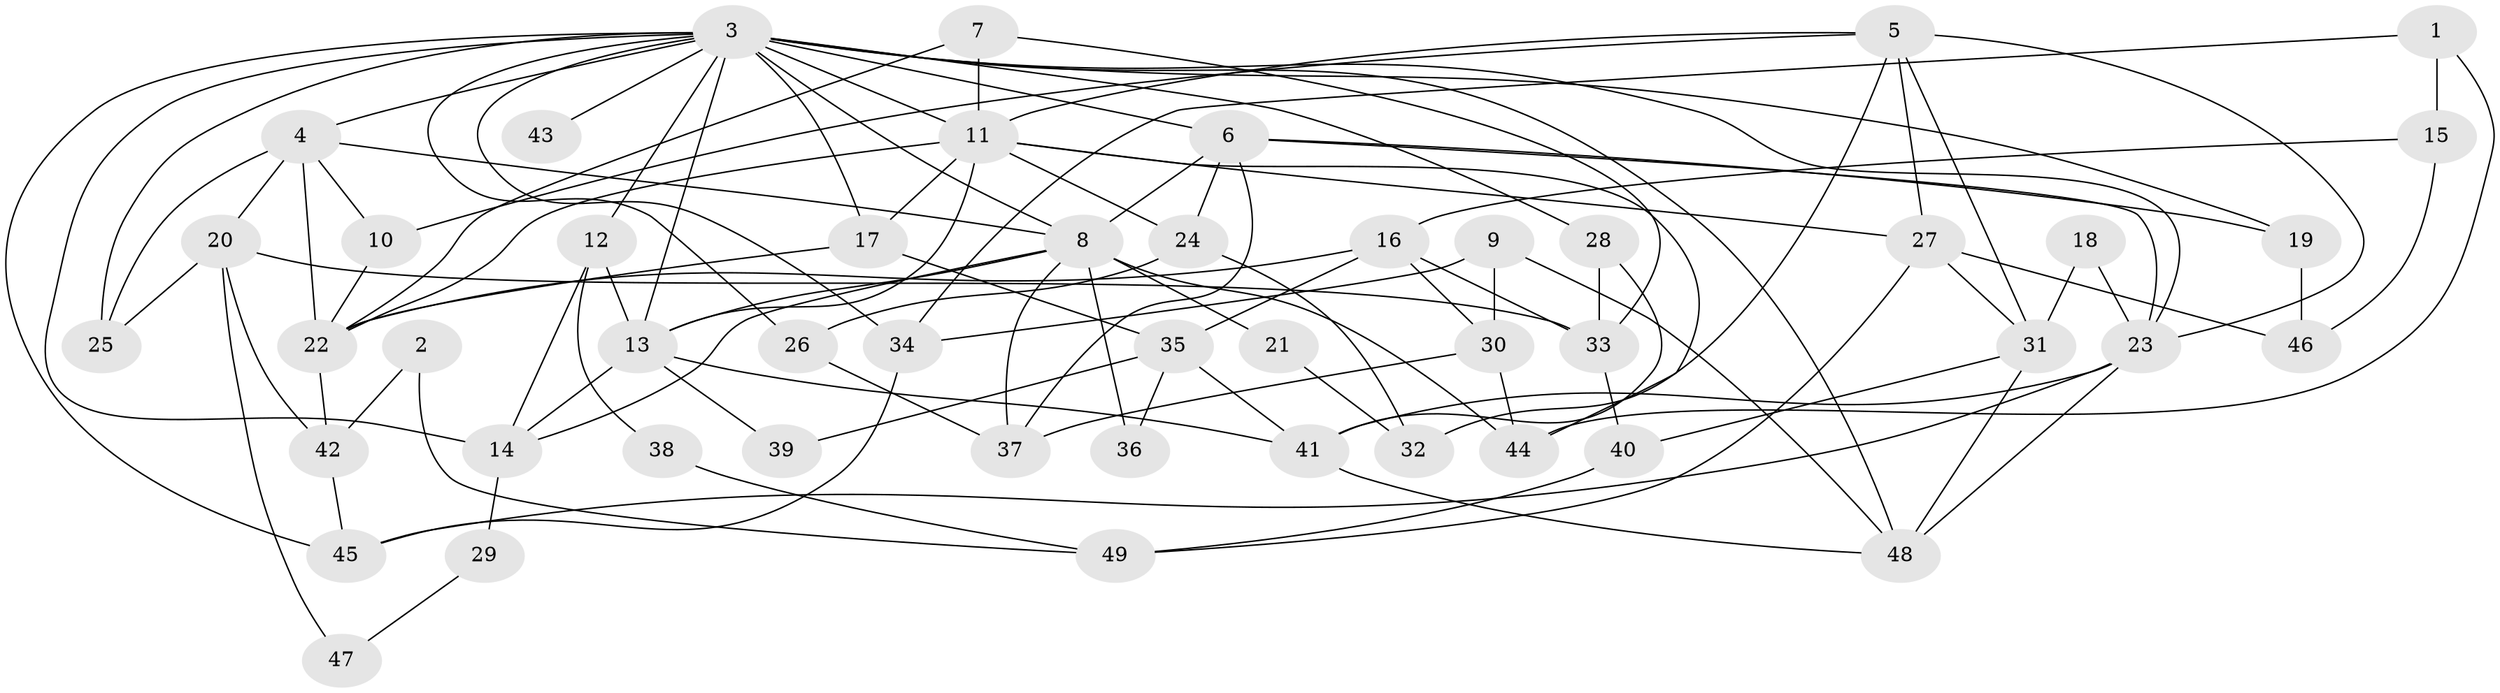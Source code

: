 // original degree distribution, {3: 0.2647058823529412, 2: 0.14705882352941177, 6: 0.11764705882352941, 4: 0.25, 7: 0.014705882352941176, 5: 0.19117647058823528, 10: 0.014705882352941176}
// Generated by graph-tools (version 1.1) at 2025/51/03/04/25 22:51:05]
// undirected, 49 vertices, 106 edges
graph export_dot {
  node [color=gray90,style=filled];
  1;
  2;
  3;
  4;
  5;
  6;
  7;
  8;
  9;
  10;
  11;
  12;
  13;
  14;
  15;
  16;
  17;
  18;
  19;
  20;
  21;
  22;
  23;
  24;
  25;
  26;
  27;
  28;
  29;
  30;
  31;
  32;
  33;
  34;
  35;
  36;
  37;
  38;
  39;
  40;
  41;
  42;
  43;
  44;
  45;
  46;
  47;
  48;
  49;
  1 -- 15 [weight=1.0];
  1 -- 34 [weight=1.0];
  1 -- 44 [weight=1.0];
  2 -- 42 [weight=1.0];
  2 -- 49 [weight=1.0];
  3 -- 4 [weight=1.0];
  3 -- 6 [weight=1.0];
  3 -- 8 [weight=1.0];
  3 -- 11 [weight=1.0];
  3 -- 12 [weight=1.0];
  3 -- 13 [weight=1.0];
  3 -- 14 [weight=1.0];
  3 -- 17 [weight=1.0];
  3 -- 19 [weight=1.0];
  3 -- 23 [weight=1.0];
  3 -- 25 [weight=1.0];
  3 -- 26 [weight=1.0];
  3 -- 28 [weight=1.0];
  3 -- 34 [weight=1.0];
  3 -- 43 [weight=2.0];
  3 -- 45 [weight=1.0];
  3 -- 48 [weight=1.0];
  4 -- 8 [weight=1.0];
  4 -- 10 [weight=1.0];
  4 -- 20 [weight=2.0];
  4 -- 22 [weight=1.0];
  4 -- 25 [weight=1.0];
  5 -- 10 [weight=1.0];
  5 -- 11 [weight=1.0];
  5 -- 23 [weight=1.0];
  5 -- 27 [weight=1.0];
  5 -- 31 [weight=1.0];
  5 -- 32 [weight=1.0];
  6 -- 8 [weight=1.0];
  6 -- 19 [weight=1.0];
  6 -- 23 [weight=1.0];
  6 -- 24 [weight=1.0];
  6 -- 37 [weight=1.0];
  7 -- 11 [weight=1.0];
  7 -- 22 [weight=1.0];
  7 -- 33 [weight=1.0];
  8 -- 13 [weight=1.0];
  8 -- 14 [weight=1.0];
  8 -- 21 [weight=1.0];
  8 -- 36 [weight=1.0];
  8 -- 37 [weight=1.0];
  8 -- 44 [weight=1.0];
  9 -- 30 [weight=1.0];
  9 -- 34 [weight=1.0];
  9 -- 48 [weight=1.0];
  10 -- 22 [weight=1.0];
  11 -- 13 [weight=1.0];
  11 -- 17 [weight=1.0];
  11 -- 22 [weight=3.0];
  11 -- 24 [weight=1.0];
  11 -- 27 [weight=1.0];
  11 -- 44 [weight=1.0];
  12 -- 13 [weight=1.0];
  12 -- 14 [weight=1.0];
  12 -- 38 [weight=1.0];
  13 -- 14 [weight=1.0];
  13 -- 39 [weight=1.0];
  13 -- 41 [weight=1.0];
  14 -- 29 [weight=1.0];
  15 -- 16 [weight=1.0];
  15 -- 46 [weight=1.0];
  16 -- 22 [weight=1.0];
  16 -- 30 [weight=1.0];
  16 -- 33 [weight=1.0];
  16 -- 35 [weight=1.0];
  17 -- 22 [weight=1.0];
  17 -- 35 [weight=1.0];
  18 -- 23 [weight=1.0];
  18 -- 31 [weight=1.0];
  19 -- 46 [weight=1.0];
  20 -- 25 [weight=1.0];
  20 -- 33 [weight=1.0];
  20 -- 42 [weight=1.0];
  20 -- 47 [weight=1.0];
  21 -- 32 [weight=1.0];
  22 -- 42 [weight=1.0];
  23 -- 41 [weight=1.0];
  23 -- 45 [weight=1.0];
  23 -- 48 [weight=1.0];
  24 -- 26 [weight=1.0];
  24 -- 32 [weight=1.0];
  26 -- 37 [weight=1.0];
  27 -- 31 [weight=1.0];
  27 -- 46 [weight=1.0];
  27 -- 49 [weight=1.0];
  28 -- 33 [weight=1.0];
  28 -- 41 [weight=1.0];
  29 -- 47 [weight=1.0];
  30 -- 37 [weight=1.0];
  30 -- 44 [weight=1.0];
  31 -- 40 [weight=1.0];
  31 -- 48 [weight=1.0];
  33 -- 40 [weight=1.0];
  34 -- 45 [weight=1.0];
  35 -- 36 [weight=1.0];
  35 -- 39 [weight=1.0];
  35 -- 41 [weight=1.0];
  38 -- 49 [weight=1.0];
  40 -- 49 [weight=1.0];
  41 -- 48 [weight=1.0];
  42 -- 45 [weight=1.0];
}
